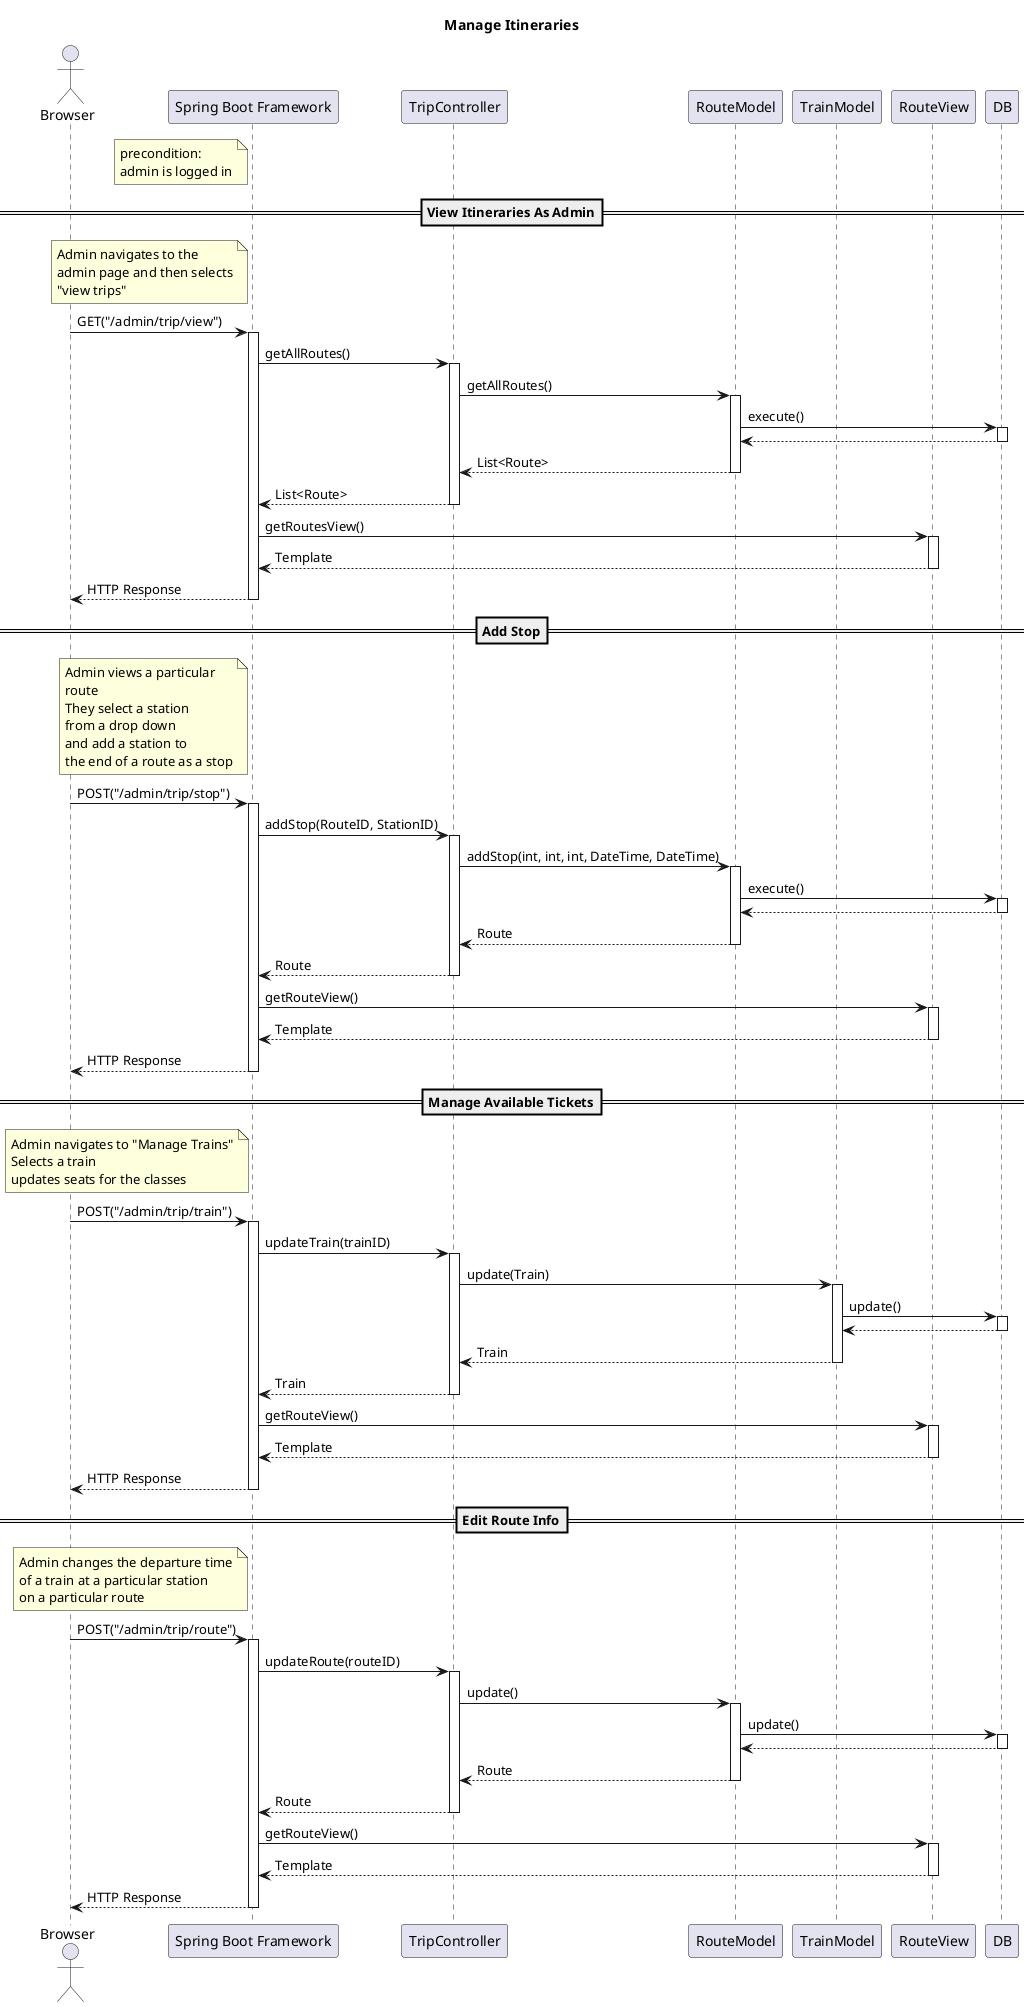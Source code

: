 @startuml
title Manage Itineraries

autoactivate on
actor "Browser" as C
participant "Spring Boot Framework" as SBF
participant TripController
participant RouteModel
participant TrainModel
participant RouteView as TripView
participant DB

note left of SBF
precondition:
admin is logged in
end note

==View Itineraries As Admin==
note left of SBF
Admin navigates to the
admin page and then selects
"view trips"
end note
' Returns all trips in a view
C -> SBF : GET("/admin/trip/view")
SBF -> TripController : getAllRoutes()
TripController -> RouteModel : getAllRoutes()
RouteModel -> DB: execute()
return
return List<Route>
return List<Route>
SBF -> TripView : getRoutesView()
return Template
return HTTP Response

==Add Stop==
note left of SBF
Admin views a particular
route
They select a station
from a drop down
and add a station to
the end of a route as a stop
end note
C -> SBF : POST("/admin/trip/stop")
SBF -> TripController : addStop(RouteID, StationID)
TripController -> RouteModel : addStop(int, int, int, DateTime, DateTime)
RouteModel -> DB : execute()
return
return Route
return Route
SBF -> TripView : getRouteView()
return Template
return HTTP Response

==Manage Available Tickets==
note left of SBF
Admin navigates to "Manage Trains"
Selects a train
updates seats for the classes
end note
C -> SBF :POST("/admin/trip/train")
SBF -> TripController : updateTrain(trainID)
TripController -> TrainModel : update(Train)
TrainModel -> DB : update()
return
return Train
return Train
SBF -> TripView : getRouteView()
return Template
return HTTP Response

==Edit Route Info==
note left of SBF
Admin changes the departure time
of a train at a particular station
on a particular route
end note
C -> SBF : POST("/admin/trip/route")
SBF -> TripController : updateRoute(routeID)
TripController -> RouteModel : update()
RouteModel -> DB : update()
return
return Route
return Route
SBF -> TripView : getRouteView()
return Template
return HTTP Response
@enduml